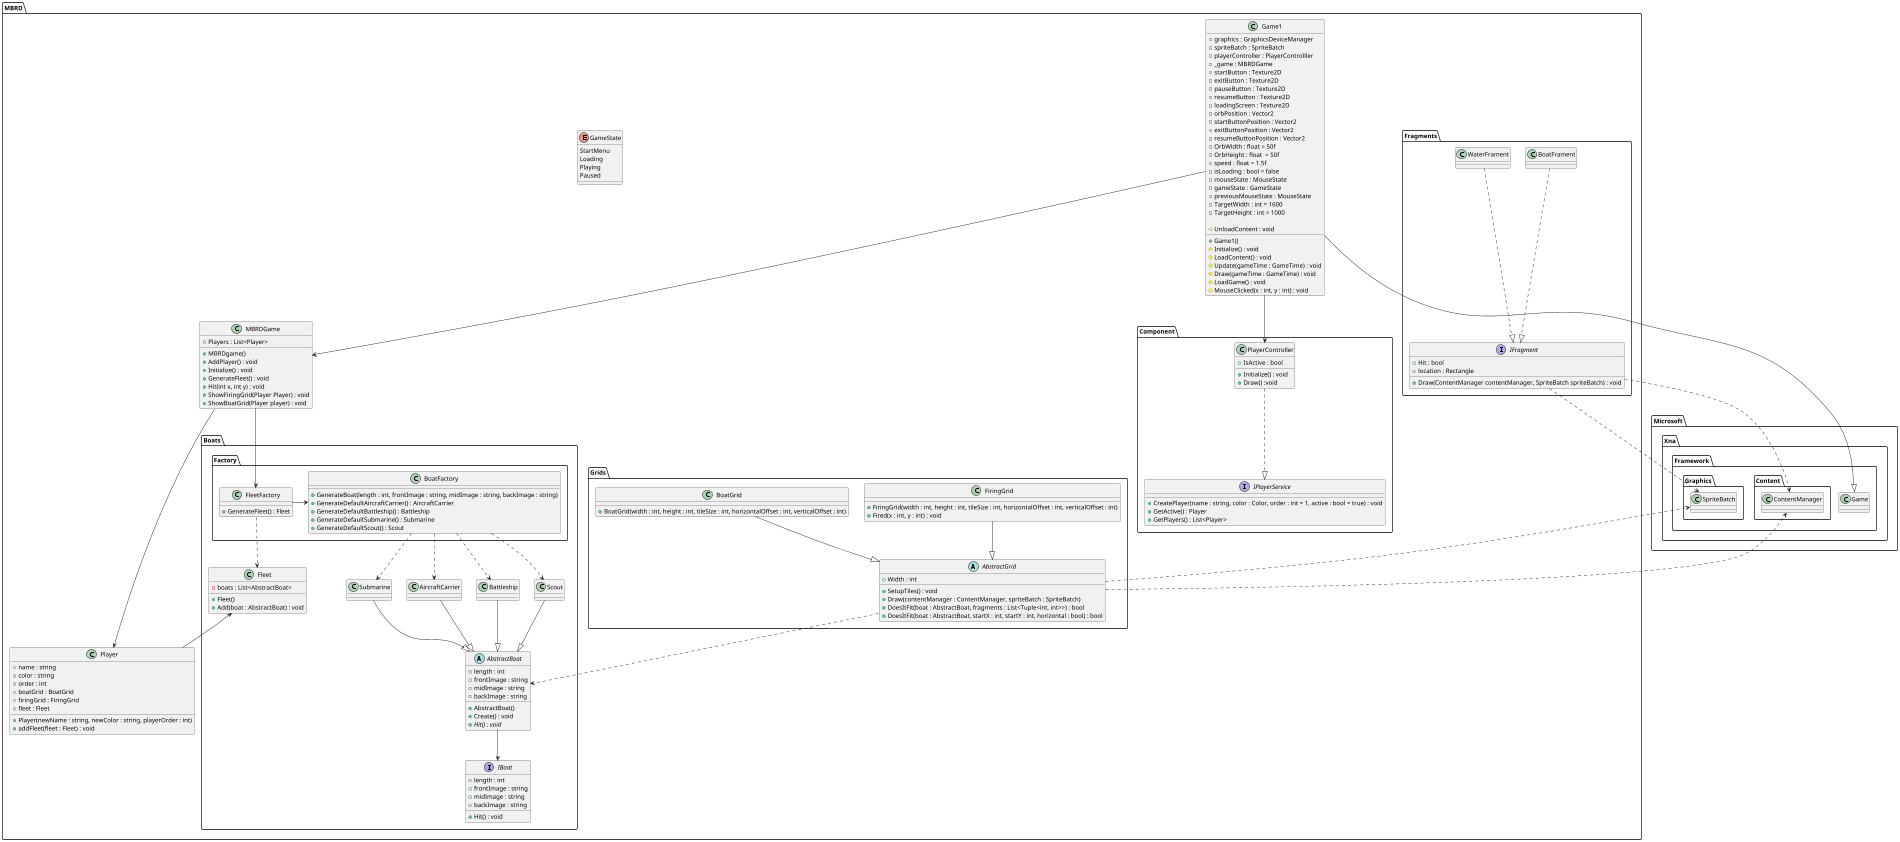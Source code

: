 ﻿@startuml
set namespaceSeparator ::
scale max 1900 width

MBRD::Game1 -up-|> Microsoft::Xna::Framework::Game
MBRD::Game1 --> MBRD::MBRDGame 
MBRD::Game1 --> MBRD::Component::PlayerController 
MBRD::Game1::GameState -right-> MBRD::GameState

MBRD::Component::PlayerController ..|> MBRD::Component::IPlayerService

MBRD::MBRDGame --> MBRD::Player
MBRD::MBRDGame --> MBRD::Boats::Factory::FleetFactory
MBRD::Boats::AbstractBoat --> MBRD::Boats::IBoat
MBRD::Boats::Fleet <-- MBRD::Player 
MBRD::Boats::AircraftCarrier --|> MBRD::Boats::AbstractBoat
MBRD::Boats::Battleship --|> MBRD::Boats::AbstractBoat
MBRD::Boats::Scout --|> MBRD::Boats::AbstractBoat
MBRD::Boats::Submarine --|> MBRD::Boats::AbstractBoat
MBRD::Boats::Fleet::add .up.> MBRD::Boats::AbstractBoat 

MBRD::Boats::Factory::FleetFactory ..> MBRD::Boats::Fleet
MBRD::Boats::Factory::FleetFactory -left-> MBRD::Boats::Factory::BoatFactory
MBRD::Boats::Factory::BoatFactory ..> MBRD::Boats::AircraftCarrier 
MBRD::Boats::Factory::BoatFactory ..> MBRD::Boats::Battleship 
MBRD::Boats::Factory::BoatFactory ..> MBRD::Boats::Scout 
MBRD::Boats::Factory::BoatFactory ..> MBRD::Boats::Submarine 

MBRD::Fragments::BoatFrament ..|> MBRD::Fragments::IFragment
MBRD::Fragments::WaterFrament ..|> MBRD::Fragments::IFragment

MBRD::Fragments::IFragment ..> Microsoft::Xna::Framework::Content::ContentManager
MBRD::Fragments::IFragment .up.> Microsoft::Xna::Framework::Graphics::SpriteBatch

MBRD::Grids::AbstractGrid ..> Microsoft::Xna::Framework::Content::ContentManager
MBRD::Grids::AbstractGrid ..> Microsoft::Xna::Framework::Graphics::SpriteBatch
MBRD::Grids::AbstractGrid ..> MBRD::Boats::AbstractBoat

MBRD::Grids::BoatGrid --|> MBRD::Grids::AbstractGrid
MBRD::Grids::FiringGrid --|> MBRD::Grids::AbstractGrid

class MBRD::MBRDGame {
  +Players : List<Player>

  +MBRDgame()
  +AddPlayer() : void
  +Initialize() : void
  +GenerateFleet() : void
  +Hit(int x, int y) : void
  +ShowFiringGrid(Player Player) : void
  +ShowBoatGrid(Player player) : void  
}

class MBRD::Player {
  +name : string 
  +color : string 
  +order : int 
  +boatGrid : BoatGrid 
  +firingGrid : FiringGrid 
  +fleet : Fleet

  +Player(newName : string, newColor : string, playerOrder : int)
  +addFleet(fleet : Fleet) : void 
}

class MBRD::Boats::Fleet {
  -boats : List<AbstractBoat>

  +Fleet()
  +Add(boat : AbstractBoat) : void 
}

interface MBRD::Boats::IBoat {
  +length : int 
  +frontImage : string 
  +midImage : string 
  +backImage : string 

  +Hit() : void
}

abstract class MBRD::Boats::AbstractBoat{
  +length : int 
  +frontImage : string 
  +midImage : string 
  +backImage : string 

  +AbstractBoat()
  +Create() : void 
  +{abstract} Hit() : void 
}

class MBRD::Boats::AircraftCarrier
class MBRD::Boats::Battleship
class MBRD::Boats::Scout
class MBRD::Boats::Submarine

class MBRD::Boats::Factory::BoatFactory {
  +GenerateBoat(length : int, frontImage : string, midImage : string, backImage : string)
  +GenerateDefaultAircraftCarrier() : AircraftCarrier 
  +GenerateDefaultBattleship() : Battleship 
  +GenerateDefaultSubmarine() : Submarine 
  +GenerateDefaultScout() : Scout 
}

class MBRD::Boats::Factory::FleetFactory {
  +GenerateFleet() : Fleet 
}

abstract class MBRD::Grids::AbstractGrid {
  +Width : int 

  +SetupTiles() : void
  +Draw(contentManager : ContentManager, spriteBatch : SpriteBatch)
  +DoesItFit(boat : AbstractBoat, fragments : List<Tuple<int, int>>) : bool
  +DoesItFit(boat : AbstractBoat, startX : int, startY : int, horizontal : bool) : bool
}

class MBRD::Grids::BoatGrid {
  +BoatGrid(width : int, height : int, tileSize : int, horizontalOffset : int, verticalOffset : int)
}

class MBRD::Grids::FiringGrid {
  +FiringGrid(width : int, height : int, tileSize : int, horizontalOffset : int, verticalOffset : int)
  +Fired(x : int, y : int) : void
}

class MBRD::Game1 {
  -graphics : GraphicsDeviceManager 
  -spriteBatch : SpriteBatch 
  -playerController : PlayerControlller
  -_game : MBRDGame 
  -startButton : Texture2D 
  -exitButton : Texture2D 
  -pauseButton : Texture2D 
  -resumeButton : Texture2D 
  -loadingScreen : Texture2D 
  -orbPosition : Vector2 
  -startButtonPosition : Vector2 
  -exitButtonPosition : Vector2 
  -resumeButtonPosition : Vector2 
  -OrbWidth : float = 50f
  -OrbHeight : float  = 50f
  -speed : float = 1.5f
  -isLoading : bool = false
  -mouseState : MouseState 
  -gameState : GameState 
  -previousMouseState : MouseState 
  -TargetWidth : int = 1600
  -TargetHeight : int = 1000

  +Game1()
  #Initialize() : void
  #LoadContent() : void
  #UnloadContent : void
  #Update(gameTime : GameTime) : void
  #Draw(gameTime : GameTime) : void
  #LoadGame() : void
  #MouseClicked(x : int, y : int) : void
}

interface MBRD::Component::IPlayerService {
    +CreatePlayer(name : string, color : Color, order : int = 1, active : bool = true) : void
    +GetActive() : Player
    +GetPlayers() : List<Player>
}

class MBRD::Component::PlayerController {
  +IsActive : bool

  +Initialize() : void
  +Draw() :void
}

interface MBRD::Fragments::IFragment {
  +Hit : bool 
  +location : Rectangle 

  +Draw(ContentManager contentManager, SpriteBatch spriteBatch) : void
}

class MBRD::Fragments::BoatFrament{
}
class MBRD::Fragments::WaterFrament {
}

enum MBRD::GameState {
 StartMenu
 Loading
 Playing
 Paused
}
@enduml